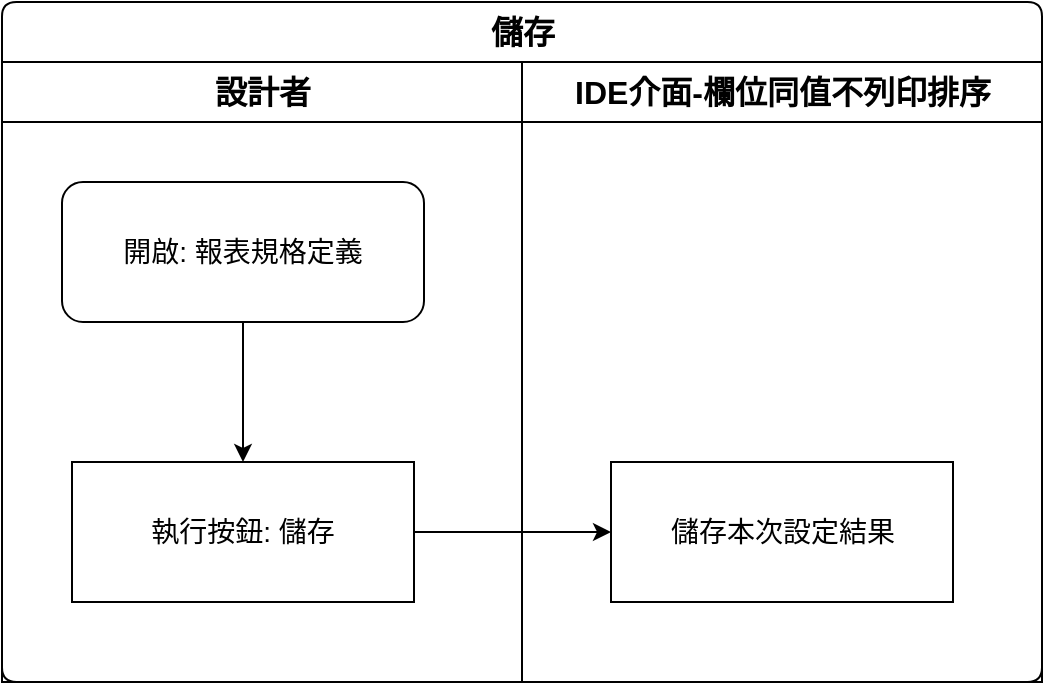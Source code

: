 <mxfile version="14.6.13" type="device" pages="7"><diagram id="dpvdeWg2qT8nqUg297GP" name="save"><mxGraphModel dx="1024" dy="616" grid="1" gridSize="10" guides="1" tooltips="1" connect="1" arrows="1" fold="1" page="1" pageScale="1" pageWidth="827" pageHeight="1169" math="0" shadow="0"><root><mxCell id="0"/><mxCell id="1" parent="0"/><mxCell id="Zq2-79e-R5mgOP6Mbrsk-1" value="儲存" style="swimlane;html=1;childLayout=stackLayout;resizeParent=1;resizeParentMax=0;strokeWidth=1;fontSize=16;rounded=1;arcSize=8;startSize=30;labelBackgroundColor=none;align=center;" vertex="1" parent="1"><mxGeometry x="150" y="140" width="520" height="340" as="geometry"/></mxCell><mxCell id="Zq2-79e-R5mgOP6Mbrsk-2" style="edgeStyle=orthogonalEdgeStyle;rounded=0;orthogonalLoop=1;jettySize=auto;html=1;fontSize=14;" edge="1" parent="Zq2-79e-R5mgOP6Mbrsk-1" source="Zq2-79e-R5mgOP6Mbrsk-6" target="Zq2-79e-R5mgOP6Mbrsk-8"><mxGeometry relative="1" as="geometry"/></mxCell><mxCell id="Zq2-79e-R5mgOP6Mbrsk-3" value="設計者" style="swimlane;html=1;startSize=30;fontSize=16;strokeWidth=1;" vertex="1" parent="Zq2-79e-R5mgOP6Mbrsk-1"><mxGeometry y="30" width="260" height="310" as="geometry"/></mxCell><mxCell id="Zq2-79e-R5mgOP6Mbrsk-4" style="edgeStyle=orthogonalEdgeStyle;rounded=0;orthogonalLoop=1;jettySize=auto;html=1;fontSize=14;" edge="1" parent="Zq2-79e-R5mgOP6Mbrsk-3" source="Zq2-79e-R5mgOP6Mbrsk-5" target="Zq2-79e-R5mgOP6Mbrsk-6"><mxGeometry relative="1" as="geometry"/></mxCell><mxCell id="Zq2-79e-R5mgOP6Mbrsk-5" value="開啟: 報表規格定義" style="rounded=1;whiteSpace=wrap;html=1;strokeWidth=1;fontSize=14;" vertex="1" parent="Zq2-79e-R5mgOP6Mbrsk-3"><mxGeometry x="30" y="60" width="181" height="70" as="geometry"/></mxCell><mxCell id="Zq2-79e-R5mgOP6Mbrsk-6" value="執行按鈕: 儲存" style="rounded=0;whiteSpace=wrap;html=1;strokeWidth=1;fontSize=14;" vertex="1" parent="Zq2-79e-R5mgOP6Mbrsk-3"><mxGeometry x="35" y="200" width="171" height="70" as="geometry"/></mxCell><mxCell id="Zq2-79e-R5mgOP6Mbrsk-7" value="IDE介面-欄位同值不列印排序" style="swimlane;html=1;startSize=30;fontSize=16;strokeWidth=1;" vertex="1" parent="Zq2-79e-R5mgOP6Mbrsk-1"><mxGeometry x="260" y="30" width="260" height="310" as="geometry"/></mxCell><mxCell id="Zq2-79e-R5mgOP6Mbrsk-8" value="儲存本次設定結果" style="rounded=0;whiteSpace=wrap;html=1;strokeWidth=1;fontSize=14;" vertex="1" parent="Zq2-79e-R5mgOP6Mbrsk-7"><mxGeometry x="44.5" y="200" width="171" height="70" as="geometry"/></mxCell></root></mxGraphModel></diagram><diagram id="qVfmBnm8LTsvlAKCqe4o" name="reload"><mxGraphModel dx="1024" dy="616" grid="1" gridSize="10" guides="1" tooltips="1" connect="1" arrows="1" fold="1" page="1" pageScale="1" pageWidth="827" pageHeight="1169" math="0" shadow="0"><root><mxCell id="cgJC9bpkpWL5Dkl_jSit-0"/><mxCell id="cgJC9bpkpWL5Dkl_jSit-1" parent="cgJC9bpkpWL5Dkl_jSit-0"/><mxCell id="9geEN5caq5c-rxUTi9rI-0" value="重載" style="swimlane;html=1;childLayout=stackLayout;resizeParent=1;resizeParentMax=0;strokeWidth=1;fontSize=16;rounded=1;arcSize=8;startSize=30;labelBackgroundColor=none;align=center;" vertex="1" parent="cgJC9bpkpWL5Dkl_jSit-1"><mxGeometry x="150" y="140" width="520" height="340" as="geometry"/></mxCell><mxCell id="9geEN5caq5c-rxUTi9rI-1" style="edgeStyle=orthogonalEdgeStyle;rounded=0;orthogonalLoop=1;jettySize=auto;html=1;fontSize=14;" edge="1" parent="9geEN5caq5c-rxUTi9rI-0" source="9geEN5caq5c-rxUTi9rI-5" target="9geEN5caq5c-rxUTi9rI-7"><mxGeometry relative="1" as="geometry"/></mxCell><mxCell id="9geEN5caq5c-rxUTi9rI-2" value="設計者" style="swimlane;html=1;startSize=30;fontSize=16;strokeWidth=1;" vertex="1" parent="9geEN5caq5c-rxUTi9rI-0"><mxGeometry y="30" width="260" height="310" as="geometry"/></mxCell><mxCell id="9geEN5caq5c-rxUTi9rI-3" style="edgeStyle=orthogonalEdgeStyle;rounded=0;orthogonalLoop=1;jettySize=auto;html=1;fontSize=14;" edge="1" parent="9geEN5caq5c-rxUTi9rI-2" source="9geEN5caq5c-rxUTi9rI-4" target="9geEN5caq5c-rxUTi9rI-5"><mxGeometry relative="1" as="geometry"/></mxCell><mxCell id="9geEN5caq5c-rxUTi9rI-4" value="開啟: 報表規格定義" style="rounded=1;whiteSpace=wrap;html=1;strokeWidth=1;fontSize=14;" vertex="1" parent="9geEN5caq5c-rxUTi9rI-2"><mxGeometry x="30" y="60" width="181" height="70" as="geometry"/></mxCell><mxCell id="9geEN5caq5c-rxUTi9rI-5" value="執行按鈕: 重載" style="rounded=0;whiteSpace=wrap;html=1;strokeWidth=1;fontSize=14;" vertex="1" parent="9geEN5caq5c-rxUTi9rI-2"><mxGeometry x="35" y="200" width="171" height="70" as="geometry"/></mxCell><mxCell id="9geEN5caq5c-rxUTi9rI-6" value="IDE介面-欄位同值不列印排序" style="swimlane;html=1;startSize=30;fontSize=16;strokeWidth=1;" vertex="1" parent="9geEN5caq5c-rxUTi9rI-0"><mxGeometry x="260" y="30" width="260" height="310" as="geometry"/></mxCell><mxCell id="9geEN5caq5c-rxUTi9rI-7" value="恢復上一次儲存結果" style="rounded=0;whiteSpace=wrap;html=1;strokeWidth=1;fontSize=14;" vertex="1" parent="9geEN5caq5c-rxUTi9rI-6"><mxGeometry x="44.5" y="200" width="171" height="70" as="geometry"/></mxCell></root></mxGraphModel></diagram><diagram id="ce1BxrjqwQsM2TzTZkvN" name="move_top"><mxGraphModel dx="1024" dy="616" grid="1" gridSize="10" guides="1" tooltips="1" connect="1" arrows="1" fold="1" page="1" pageScale="1" pageWidth="827" pageHeight="1169" math="0" shadow="0"><root><mxCell id="fCmdjbDAsK-G9FrBsc8m-0"/><mxCell id="fCmdjbDAsK-G9FrBsc8m-1" parent="fCmdjbDAsK-G9FrBsc8m-0"/><mxCell id="6bdxZWb10g_NCnk0jb7b-0" value="移至頂端" style="swimlane;html=1;childLayout=stackLayout;resizeParent=1;resizeParentMax=0;strokeWidth=1;fontSize=16;rounded=1;arcSize=8;startSize=30;labelBackgroundColor=none;align=center;" vertex="1" parent="fCmdjbDAsK-G9FrBsc8m-1"><mxGeometry x="150" y="140" width="520" height="340" as="geometry"/></mxCell><mxCell id="6bdxZWb10g_NCnk0jb7b-1" style="edgeStyle=orthogonalEdgeStyle;rounded=0;orthogonalLoop=1;jettySize=auto;html=1;fontSize=14;" edge="1" parent="6bdxZWb10g_NCnk0jb7b-0" source="6bdxZWb10g_NCnk0jb7b-5" target="6bdxZWb10g_NCnk0jb7b-7"><mxGeometry relative="1" as="geometry"/></mxCell><mxCell id="6bdxZWb10g_NCnk0jb7b-2" value="設計者" style="swimlane;html=1;startSize=30;fontSize=16;strokeWidth=1;" vertex="1" parent="6bdxZWb10g_NCnk0jb7b-0"><mxGeometry y="30" width="260" height="310" as="geometry"/></mxCell><mxCell id="6bdxZWb10g_NCnk0jb7b-3" style="edgeStyle=orthogonalEdgeStyle;rounded=0;orthogonalLoop=1;jettySize=auto;html=1;fontSize=14;" edge="1" parent="6bdxZWb10g_NCnk0jb7b-2" source="6bdxZWb10g_NCnk0jb7b-4" target="6bdxZWb10g_NCnk0jb7b-5"><mxGeometry relative="1" as="geometry"/></mxCell><mxCell id="6bdxZWb10g_NCnk0jb7b-4" value="開啟: 報表規格定義" style="rounded=1;whiteSpace=wrap;html=1;strokeWidth=1;fontSize=14;" vertex="1" parent="6bdxZWb10g_NCnk0jb7b-2"><mxGeometry x="30" y="60" width="181" height="70" as="geometry"/></mxCell><mxCell id="6bdxZWb10g_NCnk0jb7b-5" value="執行按鈕: 移至頂端" style="rounded=0;whiteSpace=wrap;html=1;strokeWidth=1;fontSize=14;" vertex="1" parent="6bdxZWb10g_NCnk0jb7b-2"><mxGeometry x="35" y="200" width="171" height="70" as="geometry"/></mxCell><mxCell id="6bdxZWb10g_NCnk0jb7b-6" value="IDE介面-欄位同值不列印排序" style="swimlane;html=1;startSize=30;fontSize=16;strokeWidth=1;" vertex="1" parent="6bdxZWb10g_NCnk0jb7b-0"><mxGeometry x="260" y="30" width="260" height="310" as="geometry"/></mxCell><mxCell id="6bdxZWb10g_NCnk0jb7b-7" value="&lt;div style=&quot;line-height: 19px ; font-size: 14px&quot;&gt;將鎖定的元件移至最頂端&lt;/div&gt;" style="rounded=0;whiteSpace=wrap;html=1;strokeWidth=1;fontSize=14;labelBackgroundColor=none;fontFamily=Helvetica;" vertex="1" parent="6bdxZWb10g_NCnk0jb7b-6"><mxGeometry x="44.5" y="200" width="171" height="70" as="geometry"/></mxCell></root></mxGraphModel></diagram><diagram id="PdLdQc7diOchsTWh6OeQ" name="move_prev"><mxGraphModel dx="1024" dy="616" grid="1" gridSize="10" guides="1" tooltips="1" connect="1" arrows="1" fold="1" page="1" pageScale="1" pageWidth="827" pageHeight="1169" math="0" shadow="0"><root><mxCell id="7dtThYXMojOSq02waXr0-0"/><mxCell id="7dtThYXMojOSq02waXr0-1" parent="7dtThYXMojOSq02waXr0-0"/><mxCell id="oZDv3gCj7Lr4YdF-PQvY-0" value="向上移動" style="swimlane;html=1;childLayout=stackLayout;resizeParent=1;resizeParentMax=0;strokeWidth=1;fontSize=16;rounded=1;arcSize=8;startSize=30;labelBackgroundColor=none;align=center;" vertex="1" parent="7dtThYXMojOSq02waXr0-1"><mxGeometry x="150" y="140" width="520" height="340" as="geometry"/></mxCell><mxCell id="oZDv3gCj7Lr4YdF-PQvY-1" style="edgeStyle=orthogonalEdgeStyle;rounded=0;orthogonalLoop=1;jettySize=auto;html=1;fontSize=14;" edge="1" parent="oZDv3gCj7Lr4YdF-PQvY-0" source="oZDv3gCj7Lr4YdF-PQvY-5" target="oZDv3gCj7Lr4YdF-PQvY-7"><mxGeometry relative="1" as="geometry"/></mxCell><mxCell id="oZDv3gCj7Lr4YdF-PQvY-2" value="設計者" style="swimlane;html=1;startSize=30;fontSize=16;strokeWidth=1;" vertex="1" parent="oZDv3gCj7Lr4YdF-PQvY-0"><mxGeometry y="30" width="260" height="310" as="geometry"/></mxCell><mxCell id="oZDv3gCj7Lr4YdF-PQvY-3" style="edgeStyle=orthogonalEdgeStyle;rounded=0;orthogonalLoop=1;jettySize=auto;html=1;fontSize=14;" edge="1" parent="oZDv3gCj7Lr4YdF-PQvY-2" source="oZDv3gCj7Lr4YdF-PQvY-4" target="oZDv3gCj7Lr4YdF-PQvY-5"><mxGeometry relative="1" as="geometry"/></mxCell><mxCell id="oZDv3gCj7Lr4YdF-PQvY-4" value="開啟: 報表規格定義" style="rounded=1;whiteSpace=wrap;html=1;strokeWidth=1;fontSize=14;" vertex="1" parent="oZDv3gCj7Lr4YdF-PQvY-2"><mxGeometry x="30" y="60" width="181" height="70" as="geometry"/></mxCell><mxCell id="oZDv3gCj7Lr4YdF-PQvY-5" value="執行按鈕: 向上移動" style="rounded=0;whiteSpace=wrap;html=1;strokeWidth=1;fontSize=14;" vertex="1" parent="oZDv3gCj7Lr4YdF-PQvY-2"><mxGeometry x="35" y="200" width="171" height="70" as="geometry"/></mxCell><mxCell id="oZDv3gCj7Lr4YdF-PQvY-6" value="IDE介面-欄位同值不列印排序" style="swimlane;html=1;startSize=30;fontSize=16;strokeWidth=1;" vertex="1" parent="oZDv3gCj7Lr4YdF-PQvY-0"><mxGeometry x="260" y="30" width="260" height="310" as="geometry"/></mxCell><mxCell id="oZDv3gCj7Lr4YdF-PQvY-7" value="&lt;div style=&quot;line-height: 19px ; font-size: 14px&quot;&gt;將鎖定的元件&lt;/div&gt;&lt;div style=&quot;line-height: 19px ; font-size: 14px&quot;&gt;向上移一個元件&lt;/div&gt;" style="rounded=0;whiteSpace=wrap;html=1;strokeWidth=1;fontSize=14;labelBackgroundColor=none;fontFamily=Helvetica;" vertex="1" parent="oZDv3gCj7Lr4YdF-PQvY-6"><mxGeometry x="44.5" y="200" width="171" height="70" as="geometry"/></mxCell></root></mxGraphModel></diagram><diagram id="HWsLXXnzRbA7Sj_QAe-m" name="move_next"><mxGraphModel dx="1024" dy="616" grid="1" gridSize="10" guides="1" tooltips="1" connect="1" arrows="1" fold="1" page="1" pageScale="1" pageWidth="827" pageHeight="1169" math="0" shadow="0"><root><mxCell id="v5hizr9wtoIaD640XDUw-0"/><mxCell id="v5hizr9wtoIaD640XDUw-1" parent="v5hizr9wtoIaD640XDUw-0"/><mxCell id="PSczAuBX-MLeKeEdT3xo-0" value="向下移動" style="swimlane;html=1;childLayout=stackLayout;resizeParent=1;resizeParentMax=0;strokeWidth=1;fontSize=16;rounded=1;arcSize=8;startSize=30;labelBackgroundColor=none;align=center;" vertex="1" parent="v5hizr9wtoIaD640XDUw-1"><mxGeometry x="150" y="140" width="520" height="340" as="geometry"/></mxCell><mxCell id="PSczAuBX-MLeKeEdT3xo-1" style="edgeStyle=orthogonalEdgeStyle;rounded=0;orthogonalLoop=1;jettySize=auto;html=1;fontSize=14;" edge="1" parent="PSczAuBX-MLeKeEdT3xo-0" source="PSczAuBX-MLeKeEdT3xo-5" target="PSczAuBX-MLeKeEdT3xo-7"><mxGeometry relative="1" as="geometry"/></mxCell><mxCell id="PSczAuBX-MLeKeEdT3xo-2" value="設計者" style="swimlane;html=1;startSize=30;fontSize=16;strokeWidth=1;" vertex="1" parent="PSczAuBX-MLeKeEdT3xo-0"><mxGeometry y="30" width="260" height="310" as="geometry"/></mxCell><mxCell id="PSczAuBX-MLeKeEdT3xo-3" style="edgeStyle=orthogonalEdgeStyle;rounded=0;orthogonalLoop=1;jettySize=auto;html=1;fontSize=14;" edge="1" parent="PSczAuBX-MLeKeEdT3xo-2" source="PSczAuBX-MLeKeEdT3xo-4" target="PSczAuBX-MLeKeEdT3xo-5"><mxGeometry relative="1" as="geometry"/></mxCell><mxCell id="PSczAuBX-MLeKeEdT3xo-4" value="開啟: 報表規格定義" style="rounded=1;whiteSpace=wrap;html=1;strokeWidth=1;fontSize=14;" vertex="1" parent="PSczAuBX-MLeKeEdT3xo-2"><mxGeometry x="30" y="60" width="181" height="70" as="geometry"/></mxCell><mxCell id="PSczAuBX-MLeKeEdT3xo-5" value="執行按鈕: 移下移動" style="rounded=0;whiteSpace=wrap;html=1;strokeWidth=1;fontSize=14;" vertex="1" parent="PSczAuBX-MLeKeEdT3xo-2"><mxGeometry x="35" y="200" width="171" height="70" as="geometry"/></mxCell><mxCell id="PSczAuBX-MLeKeEdT3xo-6" value="IDE介面-欄位同值不列印排序" style="swimlane;html=1;startSize=30;fontSize=16;strokeWidth=1;" vertex="1" parent="PSczAuBX-MLeKeEdT3xo-0"><mxGeometry x="260" y="30" width="260" height="310" as="geometry"/></mxCell><mxCell id="PSczAuBX-MLeKeEdT3xo-7" value="&lt;div style=&quot;line-height: 19px ; font-size: 14px&quot;&gt;將鎖定的元件&lt;/div&gt;&lt;div style=&quot;line-height: 19px ; font-size: 14px&quot;&gt;向下移一個元件&lt;/div&gt;" style="rounded=0;whiteSpace=wrap;html=1;strokeWidth=1;fontSize=14;labelBackgroundColor=none;fontFamily=Helvetica;" vertex="1" parent="PSczAuBX-MLeKeEdT3xo-6"><mxGeometry x="44.5" y="200" width="171" height="70" as="geometry"/></mxCell></root></mxGraphModel></diagram><diagram id="psMprq2UpT9Um4BywTxY" name="move_tail"><mxGraphModel dx="1024" dy="616" grid="1" gridSize="10" guides="1" tooltips="1" connect="1" arrows="1" fold="1" page="1" pageScale="1" pageWidth="827" pageHeight="1169" math="0" shadow="0"><root><mxCell id="wux3fXLXTHjNdZmezqx8-0"/><mxCell id="wux3fXLXTHjNdZmezqx8-1" parent="wux3fXLXTHjNdZmezqx8-0"/><mxCell id="1mjvZIFv5Y01Y_Wsv0Ff-0" value="移至尾端" style="swimlane;html=1;childLayout=stackLayout;resizeParent=1;resizeParentMax=0;strokeWidth=1;fontSize=16;rounded=1;arcSize=8;startSize=30;labelBackgroundColor=none;align=center;" vertex="1" parent="wux3fXLXTHjNdZmezqx8-1"><mxGeometry x="150" y="140" width="520" height="340" as="geometry"/></mxCell><mxCell id="1mjvZIFv5Y01Y_Wsv0Ff-1" style="edgeStyle=orthogonalEdgeStyle;rounded=0;orthogonalLoop=1;jettySize=auto;html=1;fontSize=14;" edge="1" parent="1mjvZIFv5Y01Y_Wsv0Ff-0" source="1mjvZIFv5Y01Y_Wsv0Ff-5" target="1mjvZIFv5Y01Y_Wsv0Ff-7"><mxGeometry relative="1" as="geometry"/></mxCell><mxCell id="1mjvZIFv5Y01Y_Wsv0Ff-2" value="設計者" style="swimlane;html=1;startSize=30;fontSize=16;strokeWidth=1;" vertex="1" parent="1mjvZIFv5Y01Y_Wsv0Ff-0"><mxGeometry y="30" width="260" height="310" as="geometry"/></mxCell><mxCell id="1mjvZIFv5Y01Y_Wsv0Ff-3" style="edgeStyle=orthogonalEdgeStyle;rounded=0;orthogonalLoop=1;jettySize=auto;html=1;fontSize=14;" edge="1" parent="1mjvZIFv5Y01Y_Wsv0Ff-2" source="1mjvZIFv5Y01Y_Wsv0Ff-4" target="1mjvZIFv5Y01Y_Wsv0Ff-5"><mxGeometry relative="1" as="geometry"/></mxCell><mxCell id="1mjvZIFv5Y01Y_Wsv0Ff-4" value="開啟: 報表規格定義" style="rounded=1;whiteSpace=wrap;html=1;strokeWidth=1;fontSize=14;" vertex="1" parent="1mjvZIFv5Y01Y_Wsv0Ff-2"><mxGeometry x="30" y="60" width="181" height="70" as="geometry"/></mxCell><mxCell id="1mjvZIFv5Y01Y_Wsv0Ff-5" value="執行按鈕: 移至尾端" style="rounded=0;whiteSpace=wrap;html=1;strokeWidth=1;fontSize=14;" vertex="1" parent="1mjvZIFv5Y01Y_Wsv0Ff-2"><mxGeometry x="35" y="200" width="171" height="70" as="geometry"/></mxCell><mxCell id="1mjvZIFv5Y01Y_Wsv0Ff-6" value="IDE介面-欄位同值不列印排序" style="swimlane;html=1;startSize=30;fontSize=16;strokeWidth=1;" vertex="1" parent="1mjvZIFv5Y01Y_Wsv0Ff-0"><mxGeometry x="260" y="30" width="260" height="310" as="geometry"/></mxCell><mxCell id="1mjvZIFv5Y01Y_Wsv0Ff-7" value="&lt;div style=&quot;line-height: 19px ; font-size: 14px&quot;&gt;將鎖定的元件移至最尾端&lt;/div&gt;" style="rounded=0;whiteSpace=wrap;html=1;strokeWidth=1;fontSize=14;labelBackgroundColor=none;fontFamily=Helvetica;" vertex="1" parent="1mjvZIFv5Y01Y_Wsv0Ff-6"><mxGeometry x="44.5" y="200" width="171" height="70" as="geometry"/></mxCell></root></mxGraphModel></diagram><diagram id="KOU_Pq6IfnbKjmZXrv9Z" name="unlock"><mxGraphModel dx="1024" dy="616" grid="1" gridSize="10" guides="1" tooltips="1" connect="1" arrows="1" fold="1" page="1" pageScale="1" pageWidth="827" pageHeight="1169" math="0" shadow="0"><root><mxCell id="eFSinsZAjdGck7AiwvXA-0"/><mxCell id="eFSinsZAjdGck7AiwvXA-1" parent="eFSinsZAjdGck7AiwvXA-0"/><mxCell id="rLtjD6aqxKOX-4IdbpAI-0" value="解除鎖定" style="swimlane;html=1;childLayout=stackLayout;resizeParent=1;resizeParentMax=0;strokeWidth=1;fontSize=16;rounded=1;arcSize=8;startSize=30;labelBackgroundColor=none;align=center;" vertex="1" parent="eFSinsZAjdGck7AiwvXA-1"><mxGeometry x="150" y="140" width="520" height="340" as="geometry"/></mxCell><mxCell id="rLtjD6aqxKOX-4IdbpAI-1" style="edgeStyle=orthogonalEdgeStyle;rounded=0;orthogonalLoop=1;jettySize=auto;html=1;fontSize=14;" edge="1" parent="rLtjD6aqxKOX-4IdbpAI-0" source="rLtjD6aqxKOX-4IdbpAI-5" target="rLtjD6aqxKOX-4IdbpAI-7"><mxGeometry relative="1" as="geometry"/></mxCell><mxCell id="rLtjD6aqxKOX-4IdbpAI-2" value="設計者" style="swimlane;html=1;startSize=30;fontSize=16;strokeWidth=1;" vertex="1" parent="rLtjD6aqxKOX-4IdbpAI-0"><mxGeometry y="30" width="260" height="310" as="geometry"/></mxCell><mxCell id="rLtjD6aqxKOX-4IdbpAI-3" style="edgeStyle=orthogonalEdgeStyle;rounded=0;orthogonalLoop=1;jettySize=auto;html=1;fontSize=14;" edge="1" parent="rLtjD6aqxKOX-4IdbpAI-2" source="rLtjD6aqxKOX-4IdbpAI-4" target="rLtjD6aqxKOX-4IdbpAI-5"><mxGeometry relative="1" as="geometry"/></mxCell><mxCell id="rLtjD6aqxKOX-4IdbpAI-4" value="開啟: 報表規格定義" style="rounded=1;whiteSpace=wrap;html=1;strokeWidth=1;fontSize=14;" vertex="1" parent="rLtjD6aqxKOX-4IdbpAI-2"><mxGeometry x="30" y="60" width="181" height="70" as="geometry"/></mxCell><mxCell id="rLtjD6aqxKOX-4IdbpAI-5" value="執行按鈕: 解除鎖定" style="rounded=0;whiteSpace=wrap;html=1;strokeWidth=1;fontSize=14;" vertex="1" parent="rLtjD6aqxKOX-4IdbpAI-2"><mxGeometry x="35" y="200" width="171" height="70" as="geometry"/></mxCell><mxCell id="rLtjD6aqxKOX-4IdbpAI-6" value="IDE介面-欄位同值不列印排序" style="swimlane;html=1;startSize=30;fontSize=16;strokeWidth=1;" vertex="1" parent="rLtjD6aqxKOX-4IdbpAI-0"><mxGeometry x="260" y="30" width="260" height="310" as="geometry"/></mxCell><mxCell id="rLtjD6aqxKOX-4IdbpAI-7" value="&lt;div style=&quot;line-height: 19px ; font-size: 14px&quot;&gt;將鎖定的元件解除鎖定&lt;/div&gt;" style="rounded=0;whiteSpace=wrap;html=1;strokeWidth=1;fontSize=14;labelBackgroundColor=none;fontFamily=Helvetica;" vertex="1" parent="rLtjD6aqxKOX-4IdbpAI-6"><mxGeometry x="44.5" y="200" width="171" height="70" as="geometry"/></mxCell></root></mxGraphModel></diagram></mxfile>